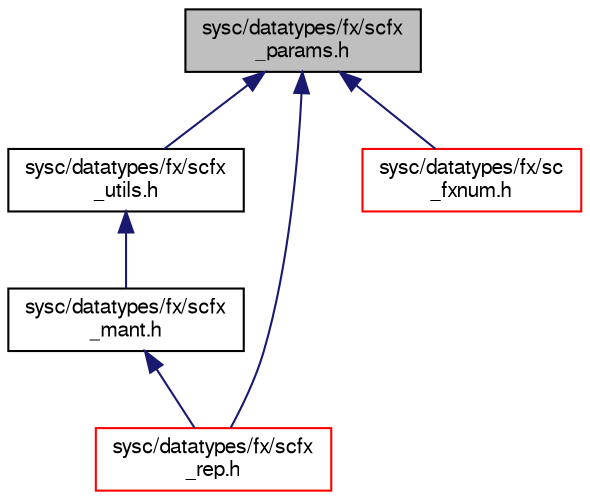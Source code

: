 digraph "sysc/datatypes/fx/scfx_params.h"
{
  edge [fontname="FreeSans",fontsize="10",labelfontname="FreeSans",labelfontsize="10"];
  node [fontname="FreeSans",fontsize="10",shape=record];
  Node45 [label="sysc/datatypes/fx/scfx\l_params.h",height=0.2,width=0.4,color="black", fillcolor="grey75", style="filled", fontcolor="black"];
  Node45 -> Node46 [dir="back",color="midnightblue",fontsize="10",style="solid",fontname="FreeSans"];
  Node46 [label="sysc/datatypes/fx/scfx\l_utils.h",height=0.2,width=0.4,color="black", fillcolor="white", style="filled",URL="$a00173.html"];
  Node46 -> Node47 [dir="back",color="midnightblue",fontsize="10",style="solid",fontname="FreeSans"];
  Node47 [label="sysc/datatypes/fx/scfx\l_mant.h",height=0.2,width=0.4,color="black", fillcolor="white", style="filled",URL="$a00155.html"];
  Node47 -> Node48 [dir="back",color="midnightblue",fontsize="10",style="solid",fontname="FreeSans"];
  Node48 [label="sysc/datatypes/fx/scfx\l_rep.h",height=0.2,width=0.4,color="red", fillcolor="white", style="filled",URL="$a00167.html"];
  Node45 -> Node48 [dir="back",color="midnightblue",fontsize="10",style="solid",fontname="FreeSans"];
  Node45 -> Node50 [dir="back",color="midnightblue",fontsize="10",style="solid",fontname="FreeSans"];
  Node50 [label="sysc/datatypes/fx/sc\l_fxnum.h",height=0.2,width=0.4,color="red", fillcolor="white", style="filled",URL="$a00131.html"];
}
